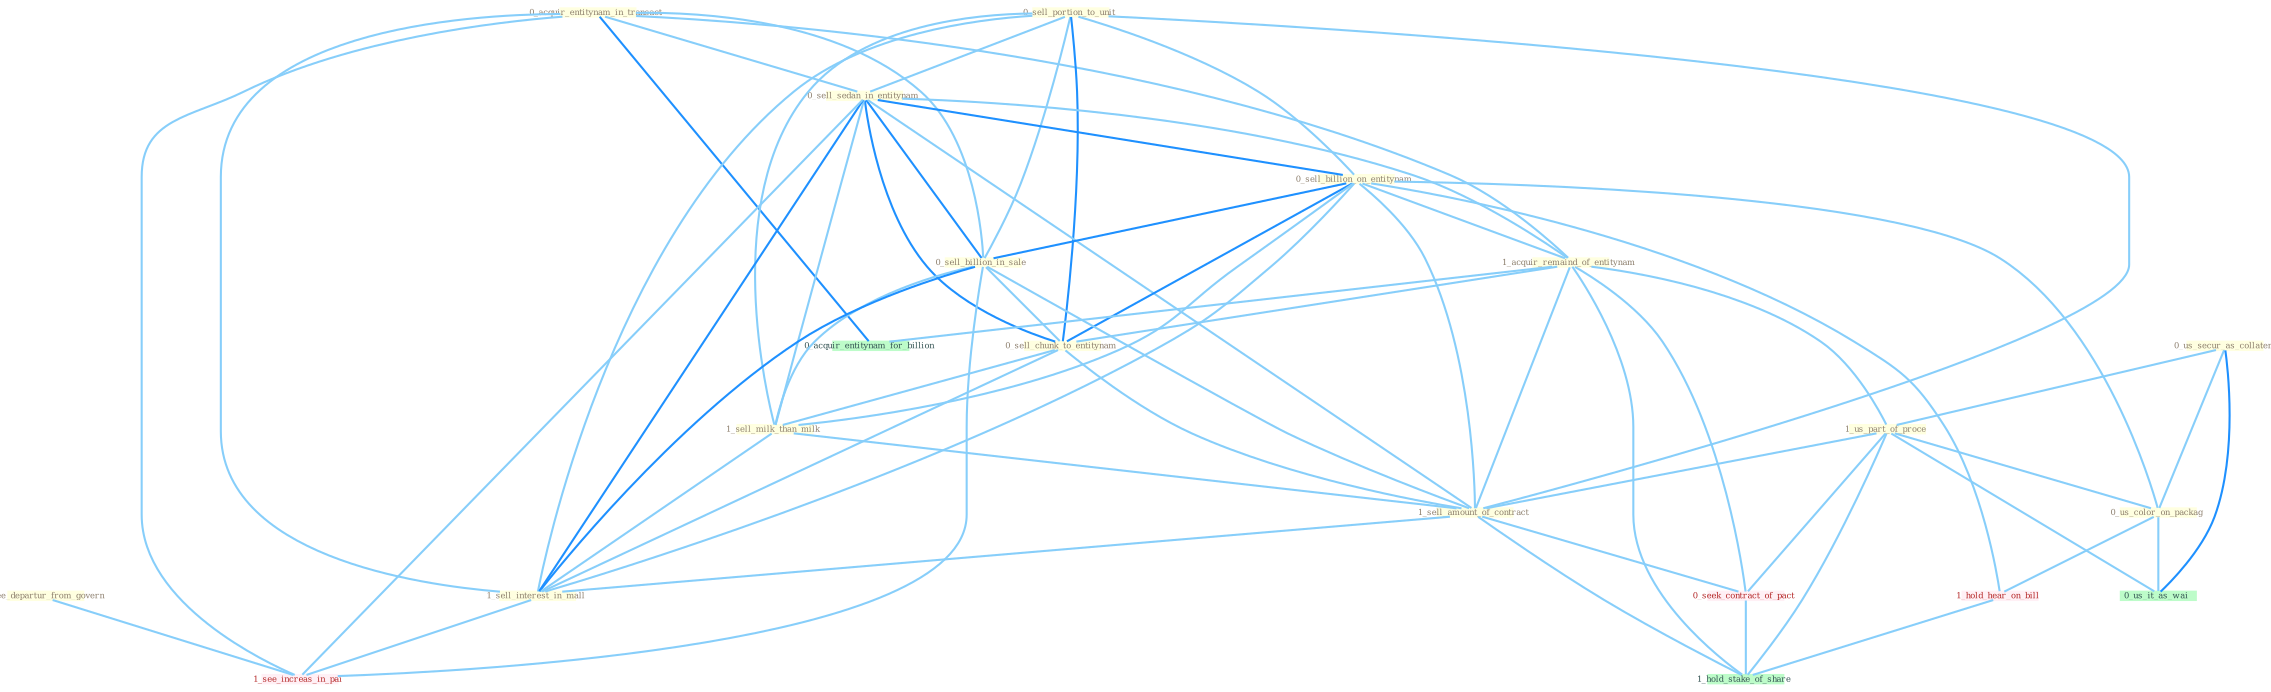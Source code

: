 Graph G{ 
    node
    [shape=polygon,style=filled,width=.5,height=.06,color="#BDFCC9",fixedsize=true,fontsize=4,
    fontcolor="#2f4f4f"];
    {node
    [color="#ffffe0", fontcolor="#8b7d6b"] "0_acquir_entitynam_in_transact " "1_see_departur_from_govern " "0_sell_portion_to_unit " "0_sell_sedan_in_entitynam " "0_us_secur_as_collater " "0_sell_billion_on_entitynam " "1_acquir_remaind_of_entitynam " "1_us_part_of_proce " "0_sell_billion_in_sale " "0_sell_chunk_to_entitynam " "1_sell_milk_than_milk " "1_sell_amount_of_contract " "0_us_color_on_packag " "1_sell_interest_in_mall "}
{node [color="#fff0f5", fontcolor="#b22222"] "0_seek_contract_of_pact " "1_see_increas_in_pai " "1_hold_hear_on_bill "}
edge [color="#B0E2FF"];

	"0_acquir_entitynam_in_transact " -- "0_sell_sedan_in_entitynam " [w="1", color="#87cefa" ];
	"0_acquir_entitynam_in_transact " -- "1_acquir_remaind_of_entitynam " [w="1", color="#87cefa" ];
	"0_acquir_entitynam_in_transact " -- "0_sell_billion_in_sale " [w="1", color="#87cefa" ];
	"0_acquir_entitynam_in_transact " -- "1_sell_interest_in_mall " [w="1", color="#87cefa" ];
	"0_acquir_entitynam_in_transact " -- "0_acquir_entitynam_for_billion " [w="2", color="#1e90ff" , len=0.8];
	"0_acquir_entitynam_in_transact " -- "1_see_increas_in_pai " [w="1", color="#87cefa" ];
	"1_see_departur_from_govern " -- "1_see_increas_in_pai " [w="1", color="#87cefa" ];
	"0_sell_portion_to_unit " -- "0_sell_sedan_in_entitynam " [w="1", color="#87cefa" ];
	"0_sell_portion_to_unit " -- "0_sell_billion_on_entitynam " [w="1", color="#87cefa" ];
	"0_sell_portion_to_unit " -- "0_sell_billion_in_sale " [w="1", color="#87cefa" ];
	"0_sell_portion_to_unit " -- "0_sell_chunk_to_entitynam " [w="2", color="#1e90ff" , len=0.8];
	"0_sell_portion_to_unit " -- "1_sell_milk_than_milk " [w="1", color="#87cefa" ];
	"0_sell_portion_to_unit " -- "1_sell_amount_of_contract " [w="1", color="#87cefa" ];
	"0_sell_portion_to_unit " -- "1_sell_interest_in_mall " [w="1", color="#87cefa" ];
	"0_sell_sedan_in_entitynam " -- "0_sell_billion_on_entitynam " [w="2", color="#1e90ff" , len=0.8];
	"0_sell_sedan_in_entitynam " -- "1_acquir_remaind_of_entitynam " [w="1", color="#87cefa" ];
	"0_sell_sedan_in_entitynam " -- "0_sell_billion_in_sale " [w="2", color="#1e90ff" , len=0.8];
	"0_sell_sedan_in_entitynam " -- "0_sell_chunk_to_entitynam " [w="2", color="#1e90ff" , len=0.8];
	"0_sell_sedan_in_entitynam " -- "1_sell_milk_than_milk " [w="1", color="#87cefa" ];
	"0_sell_sedan_in_entitynam " -- "1_sell_amount_of_contract " [w="1", color="#87cefa" ];
	"0_sell_sedan_in_entitynam " -- "1_sell_interest_in_mall " [w="2", color="#1e90ff" , len=0.8];
	"0_sell_sedan_in_entitynam " -- "1_see_increas_in_pai " [w="1", color="#87cefa" ];
	"0_us_secur_as_collater " -- "1_us_part_of_proce " [w="1", color="#87cefa" ];
	"0_us_secur_as_collater " -- "0_us_color_on_packag " [w="1", color="#87cefa" ];
	"0_us_secur_as_collater " -- "0_us_it_as_wai " [w="2", color="#1e90ff" , len=0.8];
	"0_sell_billion_on_entitynam " -- "1_acquir_remaind_of_entitynam " [w="1", color="#87cefa" ];
	"0_sell_billion_on_entitynam " -- "0_sell_billion_in_sale " [w="2", color="#1e90ff" , len=0.8];
	"0_sell_billion_on_entitynam " -- "0_sell_chunk_to_entitynam " [w="2", color="#1e90ff" , len=0.8];
	"0_sell_billion_on_entitynam " -- "1_sell_milk_than_milk " [w="1", color="#87cefa" ];
	"0_sell_billion_on_entitynam " -- "1_sell_amount_of_contract " [w="1", color="#87cefa" ];
	"0_sell_billion_on_entitynam " -- "0_us_color_on_packag " [w="1", color="#87cefa" ];
	"0_sell_billion_on_entitynam " -- "1_sell_interest_in_mall " [w="1", color="#87cefa" ];
	"0_sell_billion_on_entitynam " -- "1_hold_hear_on_bill " [w="1", color="#87cefa" ];
	"1_acquir_remaind_of_entitynam " -- "1_us_part_of_proce " [w="1", color="#87cefa" ];
	"1_acquir_remaind_of_entitynam " -- "0_sell_chunk_to_entitynam " [w="1", color="#87cefa" ];
	"1_acquir_remaind_of_entitynam " -- "1_sell_amount_of_contract " [w="1", color="#87cefa" ];
	"1_acquir_remaind_of_entitynam " -- "0_seek_contract_of_pact " [w="1", color="#87cefa" ];
	"1_acquir_remaind_of_entitynam " -- "0_acquir_entitynam_for_billion " [w="1", color="#87cefa" ];
	"1_acquir_remaind_of_entitynam " -- "1_hold_stake_of_share " [w="1", color="#87cefa" ];
	"1_us_part_of_proce " -- "1_sell_amount_of_contract " [w="1", color="#87cefa" ];
	"1_us_part_of_proce " -- "0_us_color_on_packag " [w="1", color="#87cefa" ];
	"1_us_part_of_proce " -- "0_seek_contract_of_pact " [w="1", color="#87cefa" ];
	"1_us_part_of_proce " -- "0_us_it_as_wai " [w="1", color="#87cefa" ];
	"1_us_part_of_proce " -- "1_hold_stake_of_share " [w="1", color="#87cefa" ];
	"0_sell_billion_in_sale " -- "0_sell_chunk_to_entitynam " [w="1", color="#87cefa" ];
	"0_sell_billion_in_sale " -- "1_sell_milk_than_milk " [w="1", color="#87cefa" ];
	"0_sell_billion_in_sale " -- "1_sell_amount_of_contract " [w="1", color="#87cefa" ];
	"0_sell_billion_in_sale " -- "1_sell_interest_in_mall " [w="2", color="#1e90ff" , len=0.8];
	"0_sell_billion_in_sale " -- "1_see_increas_in_pai " [w="1", color="#87cefa" ];
	"0_sell_chunk_to_entitynam " -- "1_sell_milk_than_milk " [w="1", color="#87cefa" ];
	"0_sell_chunk_to_entitynam " -- "1_sell_amount_of_contract " [w="1", color="#87cefa" ];
	"0_sell_chunk_to_entitynam " -- "1_sell_interest_in_mall " [w="1", color="#87cefa" ];
	"1_sell_milk_than_milk " -- "1_sell_amount_of_contract " [w="1", color="#87cefa" ];
	"1_sell_milk_than_milk " -- "1_sell_interest_in_mall " [w="1", color="#87cefa" ];
	"1_sell_amount_of_contract " -- "1_sell_interest_in_mall " [w="1", color="#87cefa" ];
	"1_sell_amount_of_contract " -- "0_seek_contract_of_pact " [w="1", color="#87cefa" ];
	"1_sell_amount_of_contract " -- "1_hold_stake_of_share " [w="1", color="#87cefa" ];
	"0_us_color_on_packag " -- "0_us_it_as_wai " [w="1", color="#87cefa" ];
	"0_us_color_on_packag " -- "1_hold_hear_on_bill " [w="1", color="#87cefa" ];
	"1_sell_interest_in_mall " -- "1_see_increas_in_pai " [w="1", color="#87cefa" ];
	"0_seek_contract_of_pact " -- "1_hold_stake_of_share " [w="1", color="#87cefa" ];
	"1_hold_hear_on_bill " -- "1_hold_stake_of_share " [w="1", color="#87cefa" ];
}
